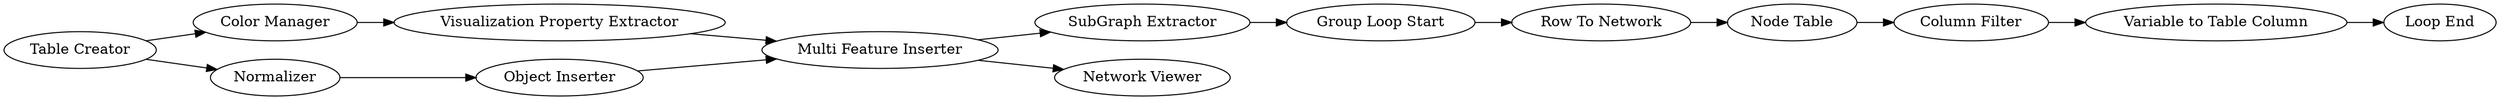 digraph {
	2 -> 5
	6 -> 5
	9 -> 15
	5 -> 3
	1 -> 4
	16 -> 14
	15 -> 11
	12 -> 16
	11 -> 12
	1 -> 7
	14 -> 13
	5 -> 9
	4 -> 6
	7 -> 2
	5 [label="Multi Feature Inserter"]
	16 [label="Column Filter"]
	13 [label="Loop End"]
	1 [label="Table Creator"]
	7 [label=Normalizer]
	9 [label="SubGraph Extractor"]
	11 [label="Row To Network"]
	4 [label="Color Manager"]
	6 [label="Visualization Property Extractor"]
	15 [label="Group Loop Start"]
	14 [label="Variable to Table Column"]
	3 [label="Network Viewer"]
	2 [label="Object Inserter"]
	12 [label="Node Table"]
	rankdir=LR
}
